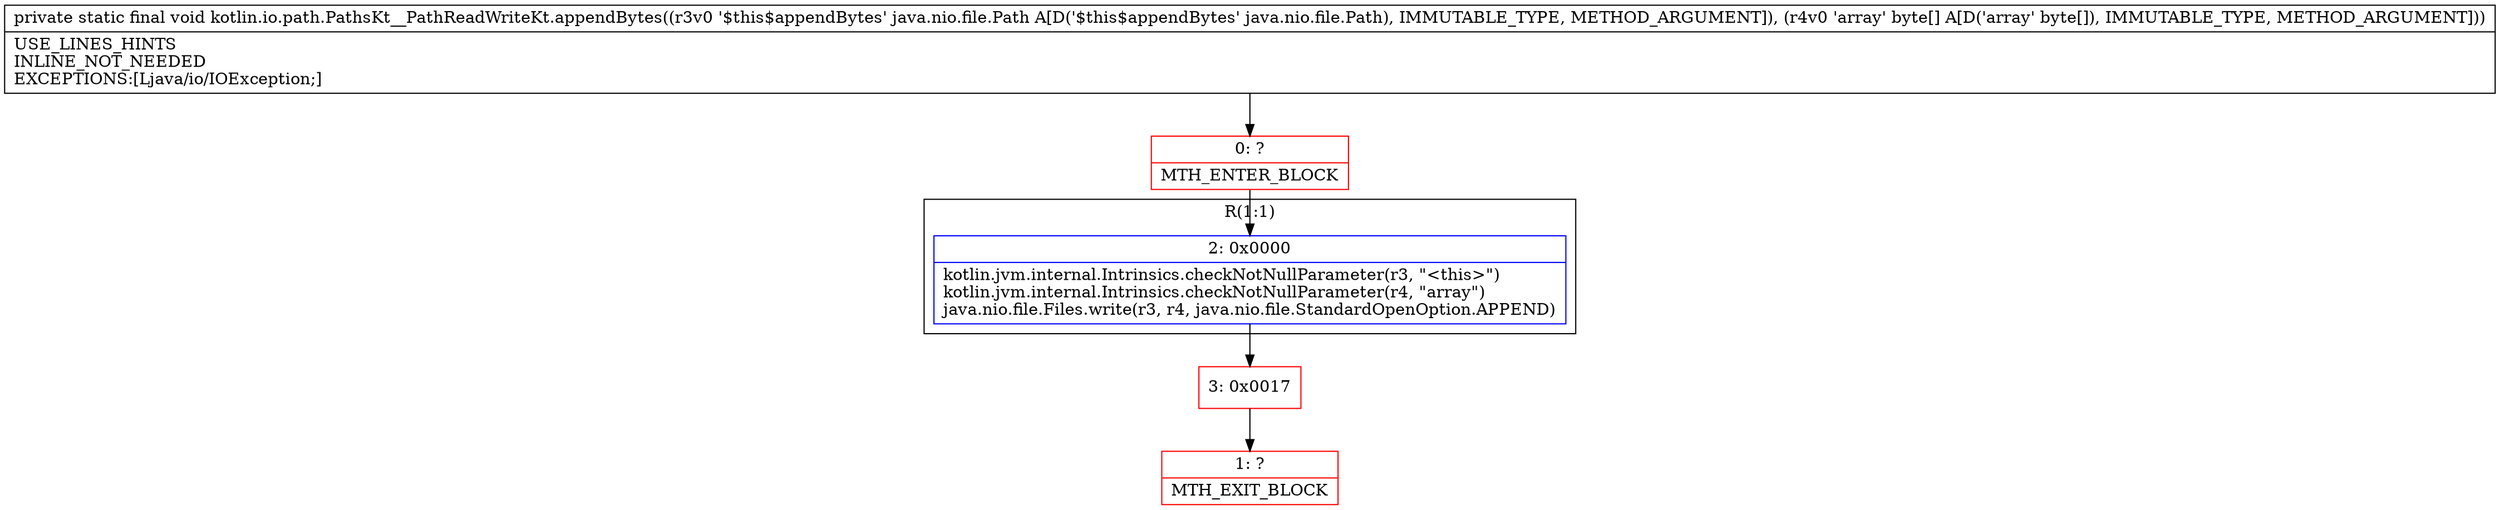 digraph "CFG forkotlin.io.path.PathsKt__PathReadWriteKt.appendBytes(Ljava\/nio\/file\/Path;[B)V" {
subgraph cluster_Region_1026329856 {
label = "R(1:1)";
node [shape=record,color=blue];
Node_2 [shape=record,label="{2\:\ 0x0000|kotlin.jvm.internal.Intrinsics.checkNotNullParameter(r3, \"\<this\>\")\lkotlin.jvm.internal.Intrinsics.checkNotNullParameter(r4, \"array\")\ljava.nio.file.Files.write(r3, r4, java.nio.file.StandardOpenOption.APPEND)\l}"];
}
Node_0 [shape=record,color=red,label="{0\:\ ?|MTH_ENTER_BLOCK\l}"];
Node_3 [shape=record,color=red,label="{3\:\ 0x0017}"];
Node_1 [shape=record,color=red,label="{1\:\ ?|MTH_EXIT_BLOCK\l}"];
MethodNode[shape=record,label="{private static final void kotlin.io.path.PathsKt__PathReadWriteKt.appendBytes((r3v0 '$this$appendBytes' java.nio.file.Path A[D('$this$appendBytes' java.nio.file.Path), IMMUTABLE_TYPE, METHOD_ARGUMENT]), (r4v0 'array' byte[] A[D('array' byte[]), IMMUTABLE_TYPE, METHOD_ARGUMENT]))  | USE_LINES_HINTS\lINLINE_NOT_NEEDED\lEXCEPTIONS:[Ljava\/io\/IOException;]\l}"];
MethodNode -> Node_0;Node_2 -> Node_3;
Node_0 -> Node_2;
Node_3 -> Node_1;
}

